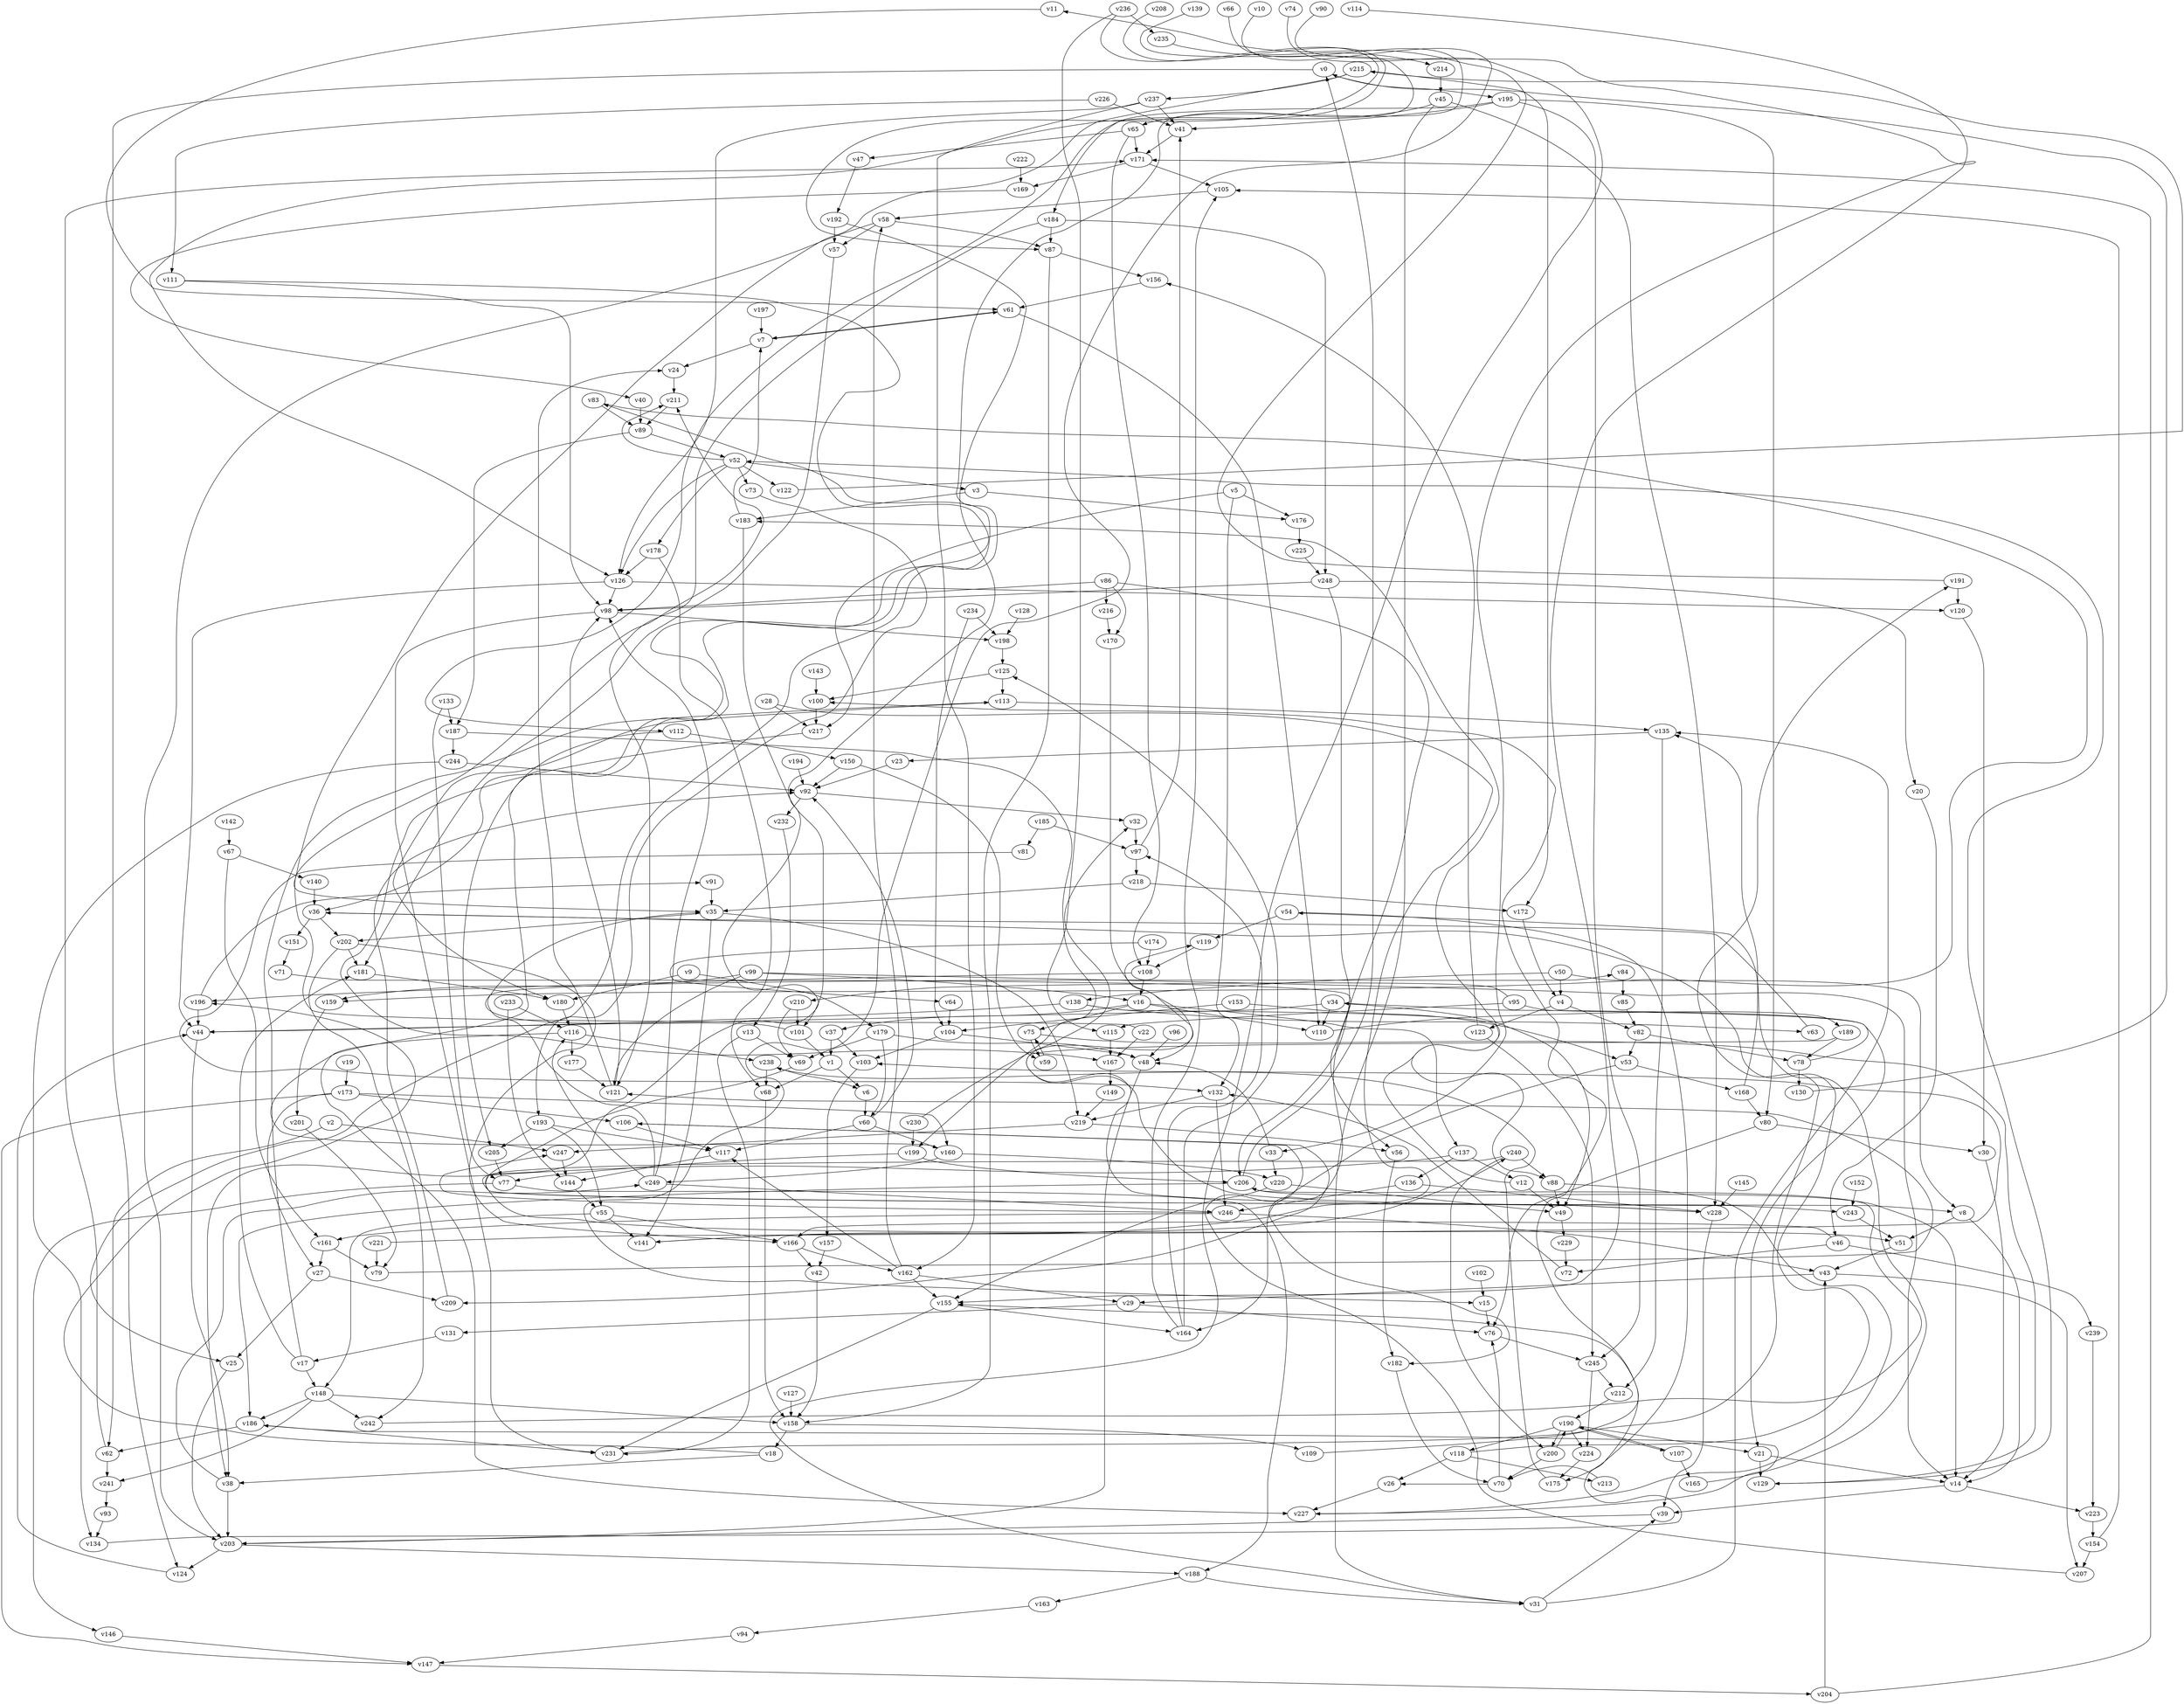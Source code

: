 // Benchmark game 374 - 250 vertices
// time_bound: 110
// targets: v142
digraph G {
    v0 [name="v0", player=0];
    v1 [name="v1", player=1];
    v2 [name="v2", player=1];
    v3 [name="v3", player=1];
    v4 [name="v4", player=1];
    v5 [name="v5", player=0];
    v6 [name="v6", player=0];
    v7 [name="v7", player=1];
    v8 [name="v8", player=1];
    v9 [name="v9", player=0];
    v10 [name="v10", player=0];
    v11 [name="v11", player=0];
    v12 [name="v12", player=0];
    v13 [name="v13", player=1];
    v14 [name="v14", player=1];
    v15 [name="v15", player=1];
    v16 [name="v16", player=0];
    v17 [name="v17", player=1];
    v18 [name="v18", player=0];
    v19 [name="v19", player=1];
    v20 [name="v20", player=1];
    v21 [name="v21", player=0];
    v22 [name="v22", player=1];
    v23 [name="v23", player=0];
    v24 [name="v24", player=0];
    v25 [name="v25", player=0];
    v26 [name="v26", player=0];
    v27 [name="v27", player=1];
    v28 [name="v28", player=0];
    v29 [name="v29", player=0];
    v30 [name="v30", player=1];
    v31 [name="v31", player=0];
    v32 [name="v32", player=1];
    v33 [name="v33", player=0];
    v34 [name="v34", player=1];
    v35 [name="v35", player=1];
    v36 [name="v36", player=1];
    v37 [name="v37", player=0];
    v38 [name="v38", player=1];
    v39 [name="v39", player=1];
    v40 [name="v40", player=0];
    v41 [name="v41", player=0];
    v42 [name="v42", player=0];
    v43 [name="v43", player=1];
    v44 [name="v44", player=1];
    v45 [name="v45", player=0];
    v46 [name="v46", player=1];
    v47 [name="v47", player=1];
    v48 [name="v48", player=1];
    v49 [name="v49", player=0];
    v50 [name="v50", player=0];
    v51 [name="v51", player=1];
    v52 [name="v52", player=1];
    v53 [name="v53", player=1];
    v54 [name="v54", player=1];
    v55 [name="v55", player=1];
    v56 [name="v56", player=1];
    v57 [name="v57", player=0];
    v58 [name="v58", player=1];
    v59 [name="v59", player=0];
    v60 [name="v60", player=0];
    v61 [name="v61", player=1];
    v62 [name="v62", player=0];
    v63 [name="v63", player=1];
    v64 [name="v64", player=1];
    v65 [name="v65", player=1];
    v66 [name="v66", player=1];
    v67 [name="v67", player=1];
    v68 [name="v68", player=0];
    v69 [name="v69", player=0];
    v70 [name="v70", player=1];
    v71 [name="v71", player=0];
    v72 [name="v72", player=1];
    v73 [name="v73", player=1];
    v74 [name="v74", player=0];
    v75 [name="v75", player=0];
    v76 [name="v76", player=1];
    v77 [name="v77", player=1];
    v78 [name="v78", player=1];
    v79 [name="v79", player=1];
    v80 [name="v80", player=0];
    v81 [name="v81", player=0];
    v82 [name="v82", player=0];
    v83 [name="v83", player=0];
    v84 [name="v84", player=1];
    v85 [name="v85", player=0];
    v86 [name="v86", player=1];
    v87 [name="v87", player=1];
    v88 [name="v88", player=0];
    v89 [name="v89", player=0];
    v90 [name="v90", player=1];
    v91 [name="v91", player=0];
    v92 [name="v92", player=0];
    v93 [name="v93", player=1];
    v94 [name="v94", player=0];
    v95 [name="v95", player=0];
    v96 [name="v96", player=1];
    v97 [name="v97", player=0];
    v98 [name="v98", player=1];
    v99 [name="v99", player=0];
    v100 [name="v100", player=0];
    v101 [name="v101", player=0];
    v102 [name="v102", player=0];
    v103 [name="v103", player=0];
    v104 [name="v104", player=1];
    v105 [name="v105", player=0];
    v106 [name="v106", player=1];
    v107 [name="v107", player=1];
    v108 [name="v108", player=1];
    v109 [name="v109", player=0];
    v110 [name="v110", player=1];
    v111 [name="v111", player=1];
    v112 [name="v112", player=1];
    v113 [name="v113", player=1];
    v114 [name="v114", player=0];
    v115 [name="v115", player=0];
    v116 [name="v116", player=1];
    v117 [name="v117", player=0];
    v118 [name="v118", player=1];
    v119 [name="v119", player=0];
    v120 [name="v120", player=0];
    v121 [name="v121", player=1];
    v122 [name="v122", player=0];
    v123 [name="v123", player=0];
    v124 [name="v124", player=1];
    v125 [name="v125", player=1];
    v126 [name="v126", player=0];
    v127 [name="v127", player=0];
    v128 [name="v128", player=1];
    v129 [name="v129", player=1];
    v130 [name="v130", player=1];
    v131 [name="v131", player=0];
    v132 [name="v132", player=1];
    v133 [name="v133", player=1];
    v134 [name="v134", player=0];
    v135 [name="v135", player=1];
    v136 [name="v136", player=1];
    v137 [name="v137", player=0];
    v138 [name="v138", player=0];
    v139 [name="v139", player=1];
    v140 [name="v140", player=0];
    v141 [name="v141", player=1];
    v142 [name="v142", player=0, target=1];
    v143 [name="v143", player=0];
    v144 [name="v144", player=1];
    v145 [name="v145", player=0];
    v146 [name="v146", player=0];
    v147 [name="v147", player=0];
    v148 [name="v148", player=1];
    v149 [name="v149", player=0];
    v150 [name="v150", player=1];
    v151 [name="v151", player=1];
    v152 [name="v152", player=0];
    v153 [name="v153", player=1];
    v154 [name="v154", player=0];
    v155 [name="v155", player=1];
    v156 [name="v156", player=1];
    v157 [name="v157", player=0];
    v158 [name="v158", player=1];
    v159 [name="v159", player=0];
    v160 [name="v160", player=0];
    v161 [name="v161", player=0];
    v162 [name="v162", player=0];
    v163 [name="v163", player=0];
    v164 [name="v164", player=1];
    v165 [name="v165", player=1];
    v166 [name="v166", player=1];
    v167 [name="v167", player=1];
    v168 [name="v168", player=1];
    v169 [name="v169", player=1];
    v170 [name="v170", player=1];
    v171 [name="v171", player=1];
    v172 [name="v172", player=0];
    v173 [name="v173", player=1];
    v174 [name="v174", player=0];
    v175 [name="v175", player=0];
    v176 [name="v176", player=1];
    v177 [name="v177", player=0];
    v178 [name="v178", player=1];
    v179 [name="v179", player=1];
    v180 [name="v180", player=0];
    v181 [name="v181", player=0];
    v182 [name="v182", player=1];
    v183 [name="v183", player=1];
    v184 [name="v184", player=0];
    v185 [name="v185", player=0];
    v186 [name="v186", player=0];
    v187 [name="v187", player=1];
    v188 [name="v188", player=0];
    v189 [name="v189", player=1];
    v190 [name="v190", player=1];
    v191 [name="v191", player=0];
    v192 [name="v192", player=1];
    v193 [name="v193", player=0];
    v194 [name="v194", player=0];
    v195 [name="v195", player=0];
    v196 [name="v196", player=1];
    v197 [name="v197", player=1];
    v198 [name="v198", player=0];
    v199 [name="v199", player=0];
    v200 [name="v200", player=0];
    v201 [name="v201", player=0];
    v202 [name="v202", player=0];
    v203 [name="v203", player=0];
    v204 [name="v204", player=1];
    v205 [name="v205", player=1];
    v206 [name="v206", player=0];
    v207 [name="v207", player=0];
    v208 [name="v208", player=1];
    v209 [name="v209", player=1];
    v210 [name="v210", player=1];
    v211 [name="v211", player=1];
    v212 [name="v212", player=1];
    v213 [name="v213", player=1];
    v214 [name="v214", player=1];
    v215 [name="v215", player=1];
    v216 [name="v216", player=0];
    v217 [name="v217", player=0];
    v218 [name="v218", player=1];
    v219 [name="v219", player=0];
    v220 [name="v220", player=1];
    v221 [name="v221", player=1];
    v222 [name="v222", player=0];
    v223 [name="v223", player=0];
    v224 [name="v224", player=1];
    v225 [name="v225", player=0];
    v226 [name="v226", player=1];
    v227 [name="v227", player=1];
    v228 [name="v228", player=1];
    v229 [name="v229", player=0];
    v230 [name="v230", player=0];
    v231 [name="v231", player=1];
    v232 [name="v232", player=1];
    v233 [name="v233", player=0];
    v234 [name="v234", player=1];
    v235 [name="v235", player=0];
    v236 [name="v236", player=0];
    v237 [name="v237", player=1];
    v238 [name="v238", player=0];
    v239 [name="v239", player=1];
    v240 [name="v240", player=0];
    v241 [name="v241", player=0];
    v242 [name="v242", player=0];
    v243 [name="v243", player=0];
    v244 [name="v244", player=0];
    v245 [name="v245", player=0];
    v246 [name="v246", player=1];
    v247 [name="v247", player=1];
    v248 [name="v248", player=1];
    v249 [name="v249", player=1];

    v0 -> v195;
    v1 -> v68;
    v2 -> v62;
    v3 -> v176;
    v4 -> v123;
    v5 -> v176;
    v6 -> v60;
    v7 -> v24;
    v8 -> v14;
    v9 -> v179;
    v10 -> v15 [constraint="t mod 3 == 0"];
    v11 -> v61 [constraint="t >= 2"];
    v12 -> v183 [constraint="t mod 2 == 1"];
    v13 -> v231;
    v14 -> v39;
    v15 -> v76;
    v16 -> v37;
    v17 -> v148;
    v18 -> v196 [constraint="t >= 2"];
    v19 -> v173;
    v20 -> v46;
    v21 -> v14;
    v22 -> v211 [constraint="t < 10"];
    v23 -> v92;
    v24 -> v211;
    v25 -> v203;
    v26 -> v227;
    v27 -> v209;
    v28 -> v141 [constraint="t mod 3 == 2"];
    v29 -> v131;
    v30 -> v14;
    v31 -> v39;
    v32 -> v97;
    v33 -> v48 [constraint="t < 8"];
    v34 -> v110;
    v35 -> v141;
    v36 -> v202;
    v37 -> v1;
    v38 -> v249;
    v39 -> v203;
    v40 -> v89;
    v41 -> v171;
    v42 -> v158;
    v43 -> v207;
    v44 -> v38;
    v45 -> v65;
    v46 -> v166 [constraint="t < 7"];
    v47 -> v192;
    v48 -> v203;
    v49 -> v229;
    v50 -> v138;
    v51 -> v43;
    v52 -> v211 [constraint="t < 7"];
    v53 -> v164;
    v54 -> v119;
    v55 -> v166;
    v56 -> v182;
    v57 -> v181 [constraint="t >= 1"];
    v58 -> v87;
    v59 -> v75 [constraint="t < 11"];
    v60 -> v160;
    v61 -> v110;
    v62 -> v241;
    v63 -> v36 [constraint="t < 15"];
    v64 -> v104;
    v65 -> v47;
    v66 -> v25 [constraint="t >= 1"];
    v67 -> v140;
    v68 -> v158;
    v69 -> v8 [constraint="t < 12"];
    v70 -> v26 [constraint="t < 5"];
    v71 -> v182 [constraint="t >= 1"];
    v72 -> v132 [constraint="t mod 2 == 1"];
    v73 -> v193 [constraint="t < 6"];
    v74 -> v31 [constraint="t < 8"];
    v75 -> v129 [constraint="t >= 3"];
    v76 -> v245;
    v77 -> v188;
    v78 -> v34 [constraint="t >= 5"];
    v79 -> v121 [constraint="t >= 5"];
    v80 -> v76;
    v81 -> v132 [constraint="t mod 5 == 0"];
    v82 -> v53;
    v83 -> v159 [constraint="t < 12"];
    v84 -> v85;
    v85 -> v82;
    v86 -> v56 [constraint="t >= 5"];
    v87 -> v156;
    v88 -> v227 [constraint="t mod 5 == 3"];
    v89 -> v187;
    v90 -> v33 [constraint="t mod 3 == 1"];
    v91 -> v35;
    v92 -> v232;
    v93 -> v134;
    v94 -> v147;
    v95 -> v210 [constraint="t < 13"];
    v96 -> v48;
    v97 -> v218;
    v98 -> v231;
    v99 -> v16;
    v100 -> v217;
    v101 -> v84 [constraint="t < 13"];
    v102 -> v15;
    v103 -> v157;
    v104 -> v103;
    v105 -> v58;
    v106 -> v209 [constraint="t >= 5"];
    v107 -> v190 [constraint="t < 12"];
    v108 -> v196 [constraint="t >= 5"];
    v109 -> v155 [constraint="t mod 5 == 4"];
    v110 -> v189 [constraint="t mod 4 == 3"];
    v111 -> v36 [constraint="t mod 5 == 2"];
    v112 -> v205;
    v113 -> v180 [constraint="t < 8"];
    v114 -> v155 [constraint="t < 7"];
    v115 -> v167;
    v116 -> v177;
    v117 -> v144;
    v118 -> v36 [constraint="t < 8"];
    v119 -> v108;
    v120 -> v30;
    v121 -> v98;
    v122 -> v215 [constraint="t mod 5 == 3"];
    v123 -> v245;
    v124 -> v44 [constraint="t < 13"];
    v125 -> v113;
    v126 -> v44;
    v127 -> v158;
    v128 -> v198;
    v129 -> v52 [constraint="t >= 3"];
    v130 -> v0 [constraint="t < 12"];
    v131 -> v17;
    v132 -> v219;
    v133 -> v77;
    v134 -> v100 [constraint="t >= 2"];
    v135 -> v23;
    v136 -> v228;
    v137 -> v136;
    v138 -> v88 [constraint="t >= 5"];
    v139 -> v112 [constraint="t mod 2 == 1"];
    v140 -> v36;
    v141 -> v240 [constraint="t < 15"];
    v142 -> v67;
    v143 -> v100;
    v144 -> v55;
    v145 -> v228;
    v146 -> v147;
    v147 -> v204;
    v148 -> v158;
    v149 -> v219;
    v150 -> v59;
    v151 -> v71;
    v152 -> v243;
    v153 -> v104;
    v154 -> v105;
    v155 -> v231;
    v156 -> v61;
    v157 -> v42;
    v158 -> v109;
    v159 -> v201;
    v160 -> v83 [constraint="t >= 4"];
    v161 -> v27;
    v162 -> v58;
    v163 -> v94;
    v164 -> v125;
    v165 -> v54 [constraint="t < 6"];
    v166 -> v162;
    v167 -> v149;
    v168 -> v135;
    v169 -> v40 [constraint="t >= 4"];
    v170 -> v48;
    v171 -> v169;
    v172 -> v4;
    v173 -> v147;
    v174 -> v64 [constraint="t < 7"];
    v175 -> v238;
    v176 -> v225;
    v177 -> v121;
    v178 -> v68;
    v179 -> v60;
    v180 -> v116;
    v181 -> v180;
    v182 -> v70;
    v183 -> v101;
    v184 -> v87;
    v185 -> v81;
    v186 -> v62;
    v187 -> v199 [constraint="t mod 5 == 3"];
    v188 -> v31;
    v189 -> v228 [constraint="t >= 2"];
    v190 -> v21;
    v191 -> v11 [constraint="t < 7"];
    v192 -> v243 [constraint="t mod 2 == 1"];
    v193 -> v205;
    v194 -> v92;
    v195 -> v245;
    v196 -> v91 [constraint="t < 13"];
    v197 -> v7;
    v198 -> v125;
    v199 -> v77;
    v200 -> v190;
    v201 -> v79;
    v202 -> v166 [constraint="t mod 2 == 0"];
    v203 -> v188;
    v204 -> v43;
    v205 -> v77;
    v206 -> v14;
    v207 -> v106 [constraint="t mod 4 == 1"];
    v208 -> v126 [constraint="t < 8"];
    v209 -> v92;
    v210 -> v69;
    v211 -> v89;
    v212 -> v190;
    v213 -> v70 [constraint="t < 8"];
    v214 -> v45;
    v215 -> v35 [constraint="t >= 4"];
    v216 -> v170;
    v217 -> v167 [constraint="t mod 2 == 1"];
    v218 -> v35;
    v219 -> v247;
    v220 -> v155;
    v221 -> v103 [constraint="t >= 4"];
    v222 -> v169;
    v223 -> v154;
    v224 -> v175;
    v225 -> v248;
    v226 -> v41;
    v227 -> v186 [constraint="t >= 2"];
    v228 -> v119 [constraint="t >= 1"];
    v229 -> v72;
    v230 -> v32 [constraint="t < 12"];
    v231 -> v191 [constraint="t mod 5 == 4"];
    v232 -> v13;
    v233 -> v144;
    v234 -> v198;
    v235 -> v214;
    v236 -> v87 [constraint="t < 11"];
    v237 -> v126;
    v238 -> v68;
    v239 -> v223;
    v240 -> v51 [constraint="t >= 4"];
    v241 -> v93;
    v242 -> v206 [constraint="t >= 3"];
    v243 -> v51;
    v244 -> v92;
    v245 -> v224;
    v246 -> v247 [constraint="t < 7"];
    v247 -> v144;
    v248 -> v206;
    v249 -> v35;
    v162 -> v155;
    v80 -> v30;
    v3 -> v183;
    v12 -> v49;
    v184 -> v121;
    v5 -> v217;
    v97 -> v41;
    v50 -> v4;
    v161 -> v79;
    v191 -> v120;
    v36 -> v151;
    v35 -> v219;
    v202 -> v242;
    v87 -> v158;
    v226 -> v111;
    v135 -> v212;
    v104 -> v48;
    v249 -> v116;
    v52 -> v122;
    v4 -> v82;
    v18 -> v38;
    v190 -> v118;
    v171 -> v105;
    v92 -> v32;
    v33 -> v220;
    v174 -> v108;
    v67 -> v161;
    v230 -> v199;
    v162 -> v29;
    v244 -> v134;
    v116 -> v227;
    v111 -> v98;
    v188 -> v163;
    v88 -> v49;
    v89 -> v52;
    v21 -> v129;
    v78 -> v130;
    v192 -> v57;
    v195 -> v80;
    v173 -> v160;
    v238 -> v6;
    v99 -> v121;
    v118 -> v26;
    v52 -> v73;
    v184 -> v248;
    v27 -> v25;
    v38 -> v203;
    v123 -> v156;
    v43 -> v29;
    v28 -> v217;
    v70 -> v76;
    v164 -> v105;
    v218 -> v172;
    v150 -> v92;
    v240 -> v200;
    v195 -> v184;
    v179 -> v69;
    v77 -> v146;
    v86 -> v98;
    v58 -> v203;
    v86 -> v170;
    v9 -> v180;
    v233 -> v116;
    v179 -> v48;
    v160 -> v249;
    v158 -> v18;
    v46 -> v239;
    v86 -> v216;
    v164 -> v97;
    v46 -> v72;
    v82 -> v78;
    v246 -> v43;
    v206 -> v0;
    v8 -> v51;
    v13 -> v69;
    v112 -> v150;
    v107 -> v165;
    v35 -> v202;
    v53 -> v168;
    v101 -> v1;
    v196 -> v44;
    v17 -> v181;
    v16 -> v137;
    v204 -> v171;
    v190 -> v107;
    v190 -> v224;
    v2 -> v247;
    v193 -> v117;
    v34 -> v49;
    v16 -> v110;
    v187 -> v244;
    v186 -> v231;
    v189 -> v78;
    v228 -> v39;
    v248 -> v98;
    v37 -> v103;
    v17 -> v113;
    v148 -> v186;
    v248 -> v20;
    v153 -> v53;
    v162 -> v117;
    v61 -> v7;
    v199 -> v206;
    v183 -> v7;
    v193 -> v55;
    v126 -> v120;
    v173 -> v27;
    v203 -> v124;
    v52 -> v3;
    v136 -> v246;
    v62 -> v171;
    v215 -> v237;
    v75 -> v59;
    v138 -> v44;
    v190 -> v200;
    v137 -> v12;
    v60 -> v117;
    v1 -> v6;
    v237 -> v41;
    v234 -> v104;
    v22 -> v167;
    v195 -> v41;
    v108 -> v16;
    v173 -> v106;
    v219 -> v56;
    v121 -> v24;
    v148 -> v242;
    v106 -> v117;
    v55 -> v141;
    v249 -> v98;
    v236 -> v115;
    v202 -> v181;
    v29 -> v76;
    v215 -> v172;
    v236 -> v235;
    v5 -> v132;
    v52 -> v126;
    v99 -> v159;
    v160 -> v220;
    v220 -> v49;
    v240 -> v88;
    v245 -> v212;
    v52 -> v178;
    v249 -> v246;
    v237 -> v162;
    v155 -> v164;
    v65 -> v108;
    v16 -> v75;
    v99 -> v14;
    v200 -> v70;
    v34 -> v44;
    v148 -> v241;
    v178 -> v126;
    v7 -> v61;
    v154 -> v207;
    v83 -> v89;
    v55 -> v148;
    v50 -> v8;
    v246 -> v161;
    v221 -> v79;
    v138 -> v63;
    v45 -> v228;
    v54 -> v175;
    v14 -> v223;
    v185 -> v97;
    v60 -> v92;
    v116 -> v238;
    v113 -> v135;
    v133 -> v187;
    v206 -> v186;
    v95 -> v21;
    v45 -> v31;
    v137 -> v38;
    v65 -> v171;
    v210 -> v101;
    v31 -> v135;
    v98 -> v198;
    v168 -> v80;
    v126 -> v98;
    v95 -> v115;
    v132 -> v246;
    v58 -> v57;
    v118 -> v213;
    v166 -> v42;
    v0 -> v124;
    v125 -> v100;
}
